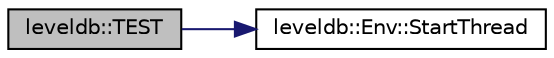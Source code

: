 digraph "leveldb::TEST"
{
  edge [fontname="Helvetica",fontsize="10",labelfontname="Helvetica",labelfontsize="10"];
  node [fontname="Helvetica",fontsize="10",shape=record];
  rankdir="LR";
  Node1 [label="leveldb::TEST",height=0.2,width=0.4,color="black", fillcolor="grey75", style="filled" fontcolor="black"];
  Node1 -> Node2 [color="midnightblue",fontsize="10",style="solid"];
  Node2 [label="leveldb::Env::StartThread",height=0.2,width=0.4,color="black", fillcolor="white", style="filled",URL="$classleveldb_1_1_env.html#a25eafd1622a2cf2a415ee8b2325bc808"];
}

